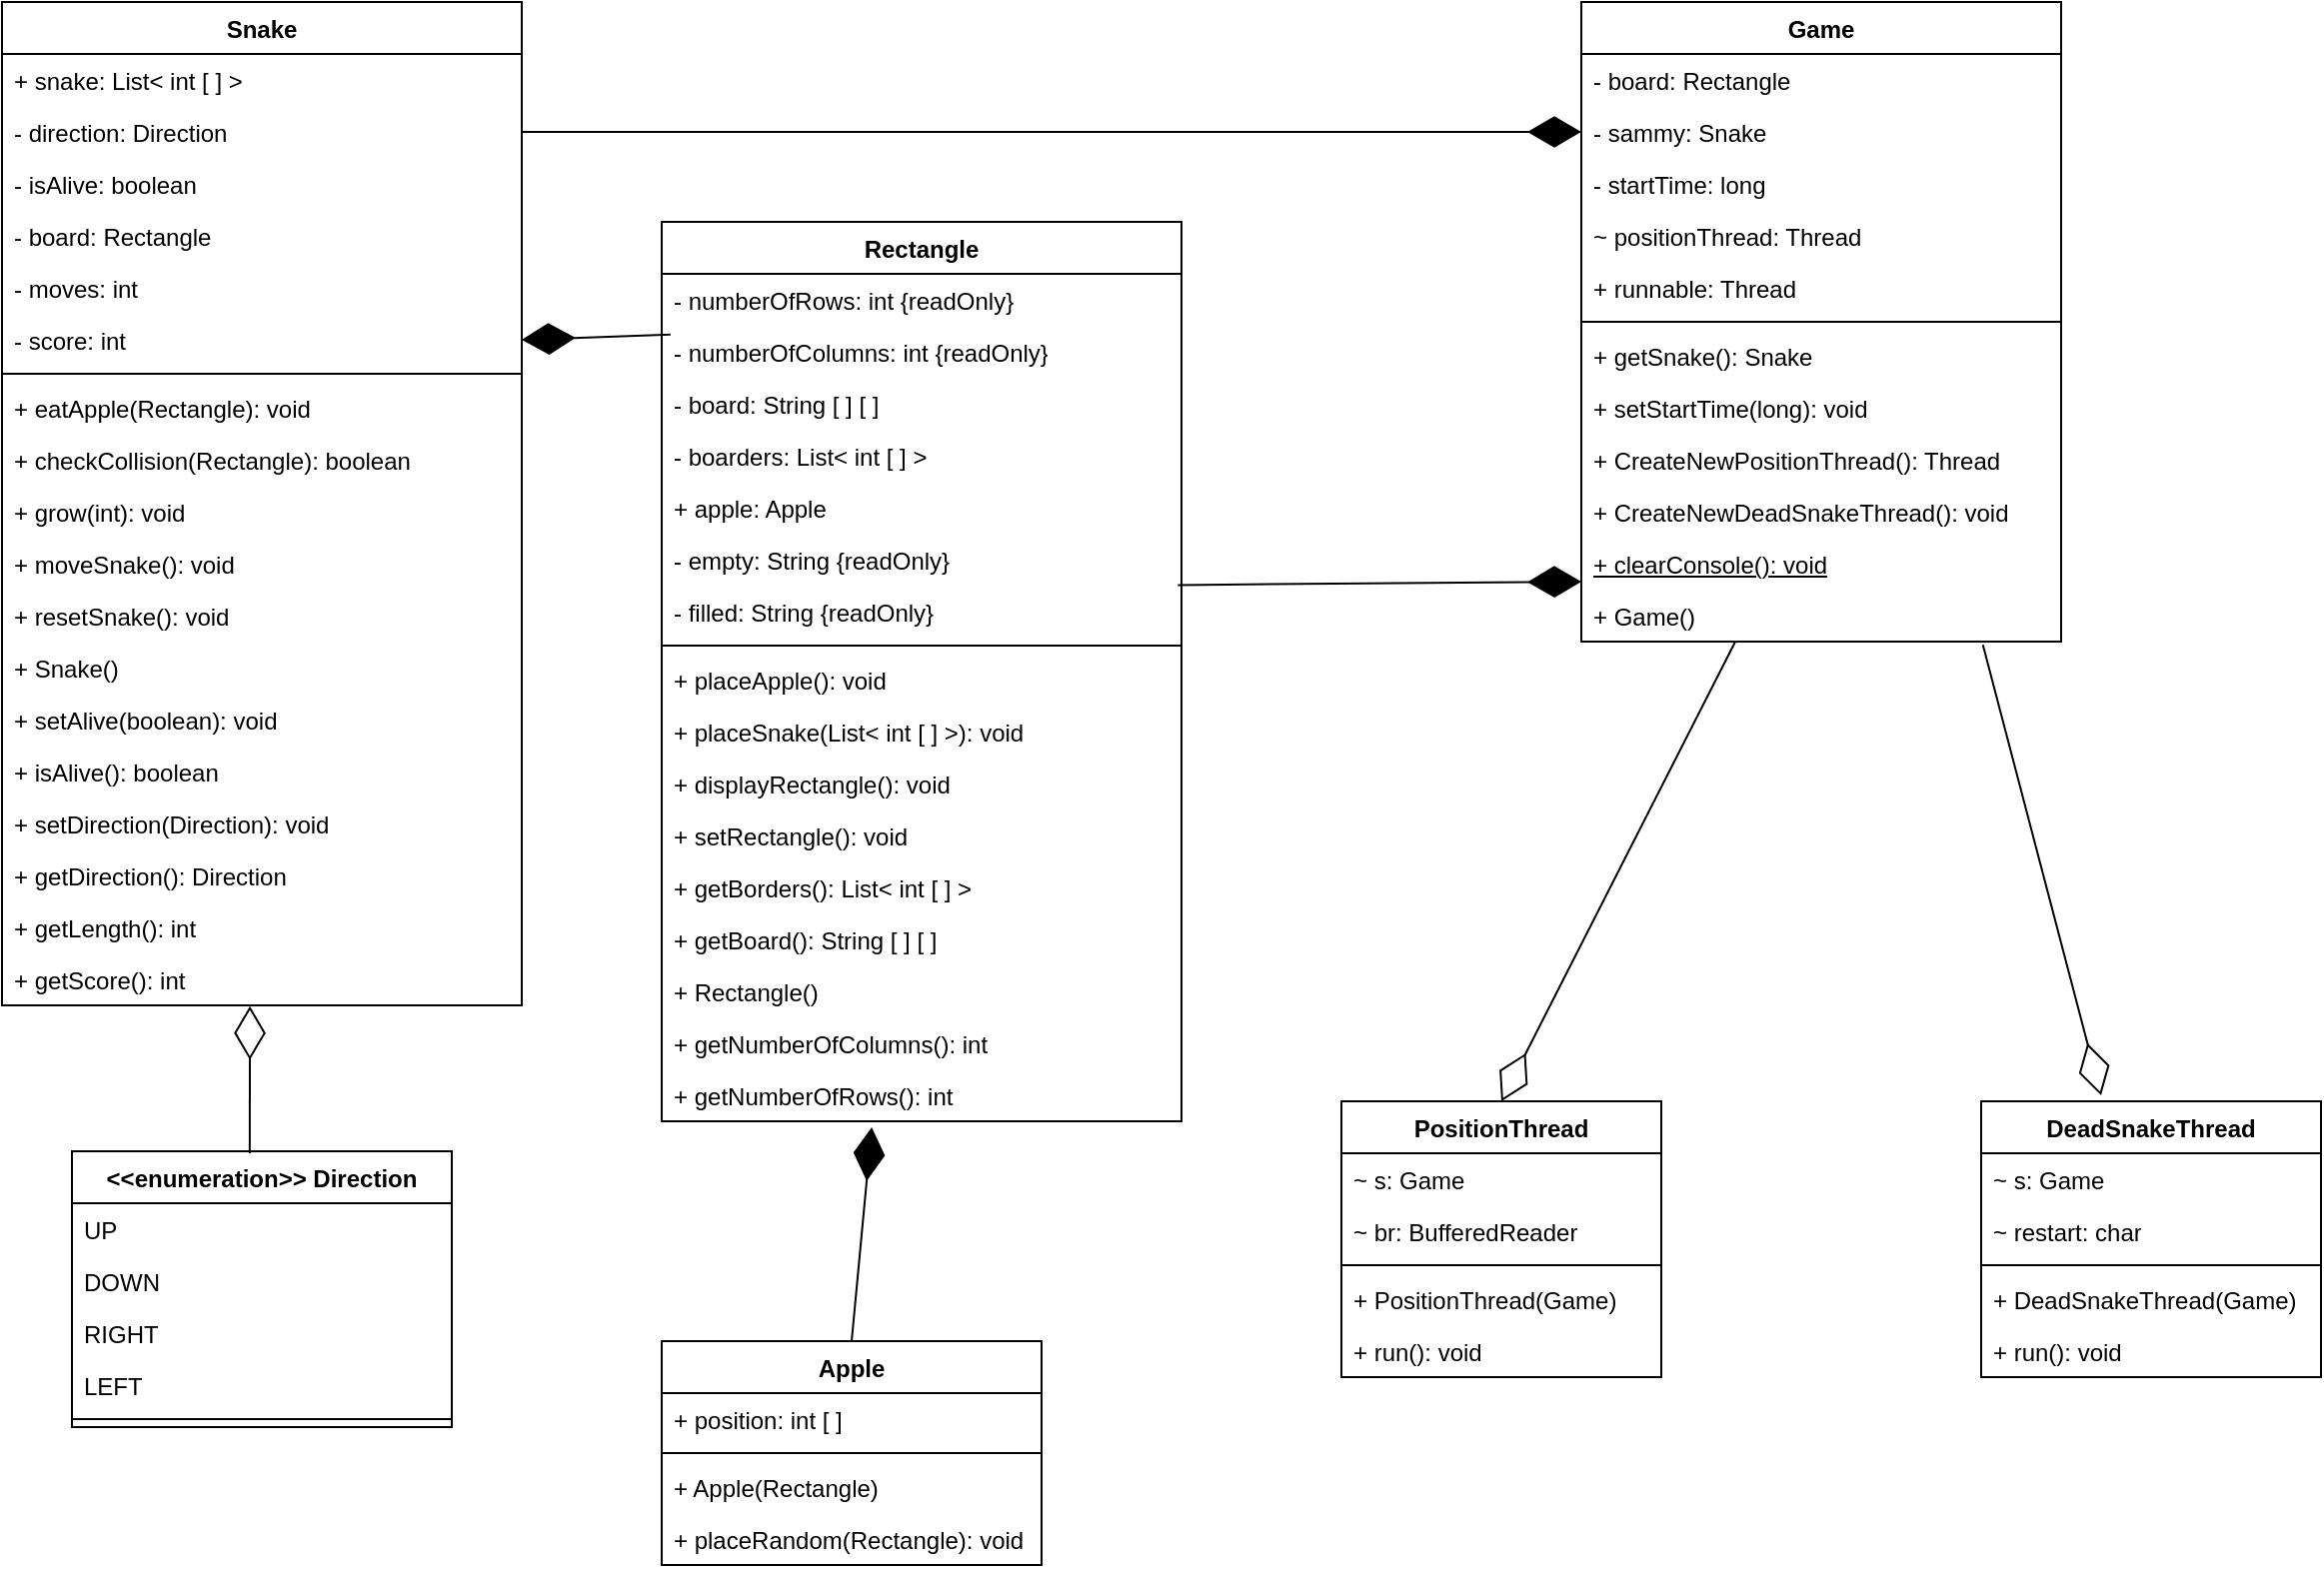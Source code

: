 <mxfile version="22.0.0" type="device">
  <diagram id="C5RBs43oDa-KdzZeNtuy" name="Page-1">
    <mxGraphModel dx="1748" dy="786" grid="1" gridSize="10" guides="1" tooltips="1" connect="1" arrows="1" fold="1" page="1" pageScale="1" pageWidth="827" pageHeight="1169" math="0" shadow="0">
      <root>
        <mxCell id="WIyWlLk6GJQsqaUBKTNV-0" />
        <mxCell id="WIyWlLk6GJQsqaUBKTNV-1" parent="WIyWlLk6GJQsqaUBKTNV-0" />
        <mxCell id="zd9TEimk3AQjRvFts2Hk-0" value="Snake" style="swimlane;fontStyle=1;align=center;verticalAlign=top;childLayout=stackLayout;horizontal=1;startSize=26;horizontalStack=0;resizeParent=1;resizeParentMax=0;resizeLast=0;collapsible=1;marginBottom=0;whiteSpace=wrap;html=1;" parent="WIyWlLk6GJQsqaUBKTNV-1" vertex="1">
          <mxGeometry x="50" y="10" width="260" height="502" as="geometry" />
        </mxCell>
        <mxCell id="zd9TEimk3AQjRvFts2Hk-1" value="+ snake: List&amp;lt; int [ ] &amp;gt;&amp;nbsp;" style="text;strokeColor=none;fillColor=none;align=left;verticalAlign=top;spacingLeft=4;spacingRight=4;overflow=hidden;rotatable=0;points=[[0,0.5],[1,0.5]];portConstraint=eastwest;whiteSpace=wrap;html=1;" parent="zd9TEimk3AQjRvFts2Hk-0" vertex="1">
          <mxGeometry y="26" width="260" height="26" as="geometry" />
        </mxCell>
        <mxCell id="zd9TEimk3AQjRvFts2Hk-9" value="- direction: Direction&amp;nbsp;" style="text;strokeColor=none;fillColor=none;align=left;verticalAlign=top;spacingLeft=4;spacingRight=4;overflow=hidden;rotatable=0;points=[[0,0.5],[1,0.5]];portConstraint=eastwest;whiteSpace=wrap;html=1;" parent="zd9TEimk3AQjRvFts2Hk-0" vertex="1">
          <mxGeometry y="52" width="260" height="26" as="geometry" />
        </mxCell>
        <mxCell id="i3tkmgpHkGMeUhjLP0hR-0" value="- isAlive: boolean&amp;nbsp;" style="text;strokeColor=none;fillColor=none;align=left;verticalAlign=top;spacingLeft=4;spacingRight=4;overflow=hidden;rotatable=0;points=[[0,0.5],[1,0.5]];portConstraint=eastwest;whiteSpace=wrap;html=1;" vertex="1" parent="zd9TEimk3AQjRvFts2Hk-0">
          <mxGeometry y="78" width="260" height="26" as="geometry" />
        </mxCell>
        <mxCell id="i3tkmgpHkGMeUhjLP0hR-1" value="- board: Rectangle" style="text;strokeColor=none;fillColor=none;align=left;verticalAlign=top;spacingLeft=4;spacingRight=4;overflow=hidden;rotatable=0;points=[[0,0.5],[1,0.5]];portConstraint=eastwest;whiteSpace=wrap;html=1;" vertex="1" parent="zd9TEimk3AQjRvFts2Hk-0">
          <mxGeometry y="104" width="260" height="26" as="geometry" />
        </mxCell>
        <mxCell id="i3tkmgpHkGMeUhjLP0hR-3" value="- moves: int" style="text;strokeColor=none;fillColor=none;align=left;verticalAlign=top;spacingLeft=4;spacingRight=4;overflow=hidden;rotatable=0;points=[[0,0.5],[1,0.5]];portConstraint=eastwest;whiteSpace=wrap;html=1;" vertex="1" parent="zd9TEimk3AQjRvFts2Hk-0">
          <mxGeometry y="130" width="260" height="26" as="geometry" />
        </mxCell>
        <mxCell id="zd9TEimk3AQjRvFts2Hk-8" value="- score: int" style="text;strokeColor=none;fillColor=none;align=left;verticalAlign=top;spacingLeft=4;spacingRight=4;overflow=hidden;rotatable=0;points=[[0,0.5],[1,0.5]];portConstraint=eastwest;whiteSpace=wrap;html=1;" parent="zd9TEimk3AQjRvFts2Hk-0" vertex="1">
          <mxGeometry y="156" width="260" height="26" as="geometry" />
        </mxCell>
        <mxCell id="zd9TEimk3AQjRvFts2Hk-2" value="" style="line;strokeWidth=1;fillColor=none;align=left;verticalAlign=middle;spacingTop=-1;spacingLeft=3;spacingRight=3;rotatable=0;labelPosition=right;points=[];portConstraint=eastwest;strokeColor=inherit;" parent="zd9TEimk3AQjRvFts2Hk-0" vertex="1">
          <mxGeometry y="182" width="260" height="8" as="geometry" />
        </mxCell>
        <mxCell id="zd9TEimk3AQjRvFts2Hk-3" value="+ eatApple(Rectangle): void" style="text;strokeColor=none;fillColor=none;align=left;verticalAlign=top;spacingLeft=4;spacingRight=4;overflow=hidden;rotatable=0;points=[[0,0.5],[1,0.5]];portConstraint=eastwest;whiteSpace=wrap;html=1;" parent="zd9TEimk3AQjRvFts2Hk-0" vertex="1">
          <mxGeometry y="190" width="260" height="26" as="geometry" />
        </mxCell>
        <mxCell id="zd9TEimk3AQjRvFts2Hk-10" value="+ checkCollision(Rectangle): boolean" style="text;strokeColor=none;fillColor=none;align=left;verticalAlign=top;spacingLeft=4;spacingRight=4;overflow=hidden;rotatable=0;points=[[0,0.5],[1,0.5]];portConstraint=eastwest;whiteSpace=wrap;html=1;" parent="zd9TEimk3AQjRvFts2Hk-0" vertex="1">
          <mxGeometry y="216" width="260" height="26" as="geometry" />
        </mxCell>
        <mxCell id="zd9TEimk3AQjRvFts2Hk-11" value="+ grow(int): void" style="text;strokeColor=none;fillColor=none;align=left;verticalAlign=top;spacingLeft=4;spacingRight=4;overflow=hidden;rotatable=0;points=[[0,0.5],[1,0.5]];portConstraint=eastwest;whiteSpace=wrap;html=1;" parent="zd9TEimk3AQjRvFts2Hk-0" vertex="1">
          <mxGeometry y="242" width="260" height="26" as="geometry" />
        </mxCell>
        <mxCell id="zd9TEimk3AQjRvFts2Hk-12" value="+ moveSnake(): void" style="text;strokeColor=none;fillColor=none;align=left;verticalAlign=top;spacingLeft=4;spacingRight=4;overflow=hidden;rotatable=0;points=[[0,0.5],[1,0.5]];portConstraint=eastwest;whiteSpace=wrap;html=1;" parent="zd9TEimk3AQjRvFts2Hk-0" vertex="1">
          <mxGeometry y="268" width="260" height="26" as="geometry" />
        </mxCell>
        <mxCell id="zd9TEimk3AQjRvFts2Hk-13" value="+ resetSnake(): void" style="text;strokeColor=none;fillColor=none;align=left;verticalAlign=top;spacingLeft=4;spacingRight=4;overflow=hidden;rotatable=0;points=[[0,0.5],[1,0.5]];portConstraint=eastwest;whiteSpace=wrap;html=1;" parent="zd9TEimk3AQjRvFts2Hk-0" vertex="1">
          <mxGeometry y="294" width="260" height="26" as="geometry" />
        </mxCell>
        <mxCell id="zd9TEimk3AQjRvFts2Hk-14" value="+ Snake()" style="text;strokeColor=none;fillColor=none;align=left;verticalAlign=top;spacingLeft=4;spacingRight=4;overflow=hidden;rotatable=0;points=[[0,0.5],[1,0.5]];portConstraint=eastwest;whiteSpace=wrap;html=1;" parent="zd9TEimk3AQjRvFts2Hk-0" vertex="1">
          <mxGeometry y="320" width="260" height="26" as="geometry" />
        </mxCell>
        <mxCell id="zd9TEimk3AQjRvFts2Hk-15" value="+ setAlive(boolean): void" style="text;strokeColor=none;fillColor=none;align=left;verticalAlign=top;spacingLeft=4;spacingRight=4;overflow=hidden;rotatable=0;points=[[0,0.5],[1,0.5]];portConstraint=eastwest;whiteSpace=wrap;html=1;" parent="zd9TEimk3AQjRvFts2Hk-0" vertex="1">
          <mxGeometry y="346" width="260" height="26" as="geometry" />
        </mxCell>
        <mxCell id="zd9TEimk3AQjRvFts2Hk-17" value="+ isAlive(): boolean" style="text;strokeColor=none;fillColor=none;align=left;verticalAlign=top;spacingLeft=4;spacingRight=4;overflow=hidden;rotatable=0;points=[[0,0.5],[1,0.5]];portConstraint=eastwest;whiteSpace=wrap;html=1;" parent="zd9TEimk3AQjRvFts2Hk-0" vertex="1">
          <mxGeometry y="372" width="260" height="26" as="geometry" />
        </mxCell>
        <mxCell id="zd9TEimk3AQjRvFts2Hk-16" value="+ setDirection(Direction): void" style="text;strokeColor=none;fillColor=none;align=left;verticalAlign=top;spacingLeft=4;spacingRight=4;overflow=hidden;rotatable=0;points=[[0,0.5],[1,0.5]];portConstraint=eastwest;whiteSpace=wrap;html=1;" parent="zd9TEimk3AQjRvFts2Hk-0" vertex="1">
          <mxGeometry y="398" width="260" height="26" as="geometry" />
        </mxCell>
        <mxCell id="i3tkmgpHkGMeUhjLP0hR-6" value="+ getDirection(): Direction" style="text;strokeColor=none;fillColor=none;align=left;verticalAlign=top;spacingLeft=4;spacingRight=4;overflow=hidden;rotatable=0;points=[[0,0.5],[1,0.5]];portConstraint=eastwest;whiteSpace=wrap;html=1;" vertex="1" parent="zd9TEimk3AQjRvFts2Hk-0">
          <mxGeometry y="424" width="260" height="26" as="geometry" />
        </mxCell>
        <mxCell id="i3tkmgpHkGMeUhjLP0hR-2" value="+ getLength(): int" style="text;strokeColor=none;fillColor=none;align=left;verticalAlign=top;spacingLeft=4;spacingRight=4;overflow=hidden;rotatable=0;points=[[0,0.5],[1,0.5]];portConstraint=eastwest;whiteSpace=wrap;html=1;" vertex="1" parent="zd9TEimk3AQjRvFts2Hk-0">
          <mxGeometry y="450" width="260" height="26" as="geometry" />
        </mxCell>
        <mxCell id="zd9TEimk3AQjRvFts2Hk-18" value="+ getScore(): int" style="text;strokeColor=none;fillColor=none;align=left;verticalAlign=top;spacingLeft=4;spacingRight=4;overflow=hidden;rotatable=0;points=[[0,0.5],[1,0.5]];portConstraint=eastwest;whiteSpace=wrap;html=1;" parent="zd9TEimk3AQjRvFts2Hk-0" vertex="1">
          <mxGeometry y="476" width="260" height="26" as="geometry" />
        </mxCell>
        <mxCell id="zd9TEimk3AQjRvFts2Hk-4" value="&amp;lt;&amp;lt;enumeration&amp;gt;&amp;gt; Direction" style="swimlane;fontStyle=1;align=center;verticalAlign=top;childLayout=stackLayout;horizontal=1;startSize=26;horizontalStack=0;resizeParent=1;resizeParentMax=0;resizeLast=0;collapsible=1;marginBottom=0;whiteSpace=wrap;html=1;" parent="WIyWlLk6GJQsqaUBKTNV-1" vertex="1">
          <mxGeometry x="85" y="585" width="190" height="138" as="geometry" />
        </mxCell>
        <mxCell id="zd9TEimk3AQjRvFts2Hk-5" value="UP" style="text;strokeColor=none;fillColor=none;align=left;verticalAlign=top;spacingLeft=4;spacingRight=4;overflow=hidden;rotatable=0;points=[[0,0.5],[1,0.5]];portConstraint=eastwest;whiteSpace=wrap;html=1;" parent="zd9TEimk3AQjRvFts2Hk-4" vertex="1">
          <mxGeometry y="26" width="190" height="26" as="geometry" />
        </mxCell>
        <mxCell id="zd9TEimk3AQjRvFts2Hk-19" value="DOWN" style="text;strokeColor=none;fillColor=none;align=left;verticalAlign=top;spacingLeft=4;spacingRight=4;overflow=hidden;rotatable=0;points=[[0,0.5],[1,0.5]];portConstraint=eastwest;whiteSpace=wrap;html=1;" parent="zd9TEimk3AQjRvFts2Hk-4" vertex="1">
          <mxGeometry y="52" width="190" height="26" as="geometry" />
        </mxCell>
        <mxCell id="zd9TEimk3AQjRvFts2Hk-20" value="RIGHT" style="text;strokeColor=none;fillColor=none;align=left;verticalAlign=top;spacingLeft=4;spacingRight=4;overflow=hidden;rotatable=0;points=[[0,0.5],[1,0.5]];portConstraint=eastwest;whiteSpace=wrap;html=1;" parent="zd9TEimk3AQjRvFts2Hk-4" vertex="1">
          <mxGeometry y="78" width="190" height="26" as="geometry" />
        </mxCell>
        <mxCell id="zd9TEimk3AQjRvFts2Hk-21" value="LEFT&lt;br&gt;" style="text;strokeColor=none;fillColor=none;align=left;verticalAlign=top;spacingLeft=4;spacingRight=4;overflow=hidden;rotatable=0;points=[[0,0.5],[1,0.5]];portConstraint=eastwest;whiteSpace=wrap;html=1;" parent="zd9TEimk3AQjRvFts2Hk-4" vertex="1">
          <mxGeometry y="104" width="190" height="26" as="geometry" />
        </mxCell>
        <mxCell id="zd9TEimk3AQjRvFts2Hk-6" value="" style="line;strokeWidth=1;fillColor=none;align=left;verticalAlign=middle;spacingTop=-1;spacingLeft=3;spacingRight=3;rotatable=0;labelPosition=right;points=[];portConstraint=eastwest;strokeColor=inherit;" parent="zd9TEimk3AQjRvFts2Hk-4" vertex="1">
          <mxGeometry y="130" width="190" height="8" as="geometry" />
        </mxCell>
        <mxCell id="zd9TEimk3AQjRvFts2Hk-22" value="" style="endArrow=diamondThin;endFill=0;endSize=24;html=1;rounded=0;entryX=0.477;entryY=1.013;entryDx=0;entryDy=0;entryPerimeter=0;exitX=0.468;exitY=0.007;exitDx=0;exitDy=0;exitPerimeter=0;" parent="WIyWlLk6GJQsqaUBKTNV-1" source="zd9TEimk3AQjRvFts2Hk-4" target="zd9TEimk3AQjRvFts2Hk-18" edge="1">
          <mxGeometry width="160" relative="1" as="geometry">
            <mxPoint x="70" y="480" as="sourcePoint" />
            <mxPoint x="230" y="480" as="targetPoint" />
          </mxGeometry>
        </mxCell>
        <mxCell id="zd9TEimk3AQjRvFts2Hk-23" value="Rectangle" style="swimlane;fontStyle=1;align=center;verticalAlign=top;childLayout=stackLayout;horizontal=1;startSize=26;horizontalStack=0;resizeParent=1;resizeParentMax=0;resizeLast=0;collapsible=1;marginBottom=0;whiteSpace=wrap;html=1;" parent="WIyWlLk6GJQsqaUBKTNV-1" vertex="1">
          <mxGeometry x="380" y="120" width="260" height="450" as="geometry" />
        </mxCell>
        <mxCell id="zd9TEimk3AQjRvFts2Hk-24" value="- numberOfRows: int {readOnly}" style="text;strokeColor=none;fillColor=none;align=left;verticalAlign=top;spacingLeft=4;spacingRight=4;overflow=hidden;rotatable=0;points=[[0,0.5],[1,0.5]];portConstraint=eastwest;whiteSpace=wrap;html=1;" parent="zd9TEimk3AQjRvFts2Hk-23" vertex="1">
          <mxGeometry y="26" width="260" height="26" as="geometry" />
        </mxCell>
        <mxCell id="zd9TEimk3AQjRvFts2Hk-25" value="- numberOfColumns: int {readOnly}" style="text;strokeColor=none;fillColor=none;align=left;verticalAlign=top;spacingLeft=4;spacingRight=4;overflow=hidden;rotatable=0;points=[[0,0.5],[1,0.5]];portConstraint=eastwest;whiteSpace=wrap;html=1;" parent="zd9TEimk3AQjRvFts2Hk-23" vertex="1">
          <mxGeometry y="52" width="260" height="26" as="geometry" />
        </mxCell>
        <mxCell id="zd9TEimk3AQjRvFts2Hk-26" value="- board: String [ ] [ ]" style="text;strokeColor=none;fillColor=none;align=left;verticalAlign=top;spacingLeft=4;spacingRight=4;overflow=hidden;rotatable=0;points=[[0,0.5],[1,0.5]];portConstraint=eastwest;whiteSpace=wrap;html=1;" parent="zd9TEimk3AQjRvFts2Hk-23" vertex="1">
          <mxGeometry y="78" width="260" height="26" as="geometry" />
        </mxCell>
        <mxCell id="zd9TEimk3AQjRvFts2Hk-38" value="- boarders: List&amp;lt; int [ ] &amp;gt;" style="text;strokeColor=none;fillColor=none;align=left;verticalAlign=top;spacingLeft=4;spacingRight=4;overflow=hidden;rotatable=0;points=[[0,0.5],[1,0.5]];portConstraint=eastwest;whiteSpace=wrap;html=1;" parent="zd9TEimk3AQjRvFts2Hk-23" vertex="1">
          <mxGeometry y="104" width="260" height="26" as="geometry" />
        </mxCell>
        <mxCell id="zd9TEimk3AQjRvFts2Hk-39" value="+ apple: Apple" style="text;strokeColor=none;fillColor=none;align=left;verticalAlign=top;spacingLeft=4;spacingRight=4;overflow=hidden;rotatable=0;points=[[0,0.5],[1,0.5]];portConstraint=eastwest;whiteSpace=wrap;html=1;" parent="zd9TEimk3AQjRvFts2Hk-23" vertex="1">
          <mxGeometry y="130" width="260" height="26" as="geometry" />
        </mxCell>
        <mxCell id="zd9TEimk3AQjRvFts2Hk-40" value="- empty: String {readOnly}" style="text;strokeColor=none;fillColor=none;align=left;verticalAlign=top;spacingLeft=4;spacingRight=4;overflow=hidden;rotatable=0;points=[[0,0.5],[1,0.5]];portConstraint=eastwest;whiteSpace=wrap;html=1;" parent="zd9TEimk3AQjRvFts2Hk-23" vertex="1">
          <mxGeometry y="156" width="260" height="26" as="geometry" />
        </mxCell>
        <mxCell id="zd9TEimk3AQjRvFts2Hk-41" value="- filled: String {readOnly}" style="text;strokeColor=none;fillColor=none;align=left;verticalAlign=top;spacingLeft=4;spacingRight=4;overflow=hidden;rotatable=0;points=[[0,0.5],[1,0.5]];portConstraint=eastwest;whiteSpace=wrap;html=1;" parent="zd9TEimk3AQjRvFts2Hk-23" vertex="1">
          <mxGeometry y="182" width="260" height="26" as="geometry" />
        </mxCell>
        <mxCell id="zd9TEimk3AQjRvFts2Hk-27" value="" style="line;strokeWidth=1;fillColor=none;align=left;verticalAlign=middle;spacingTop=-1;spacingLeft=3;spacingRight=3;rotatable=0;labelPosition=right;points=[];portConstraint=eastwest;strokeColor=inherit;" parent="zd9TEimk3AQjRvFts2Hk-23" vertex="1">
          <mxGeometry y="208" width="260" height="8" as="geometry" />
        </mxCell>
        <mxCell id="zd9TEimk3AQjRvFts2Hk-28" value="+ placeApple(): void" style="text;strokeColor=none;fillColor=none;align=left;verticalAlign=top;spacingLeft=4;spacingRight=4;overflow=hidden;rotatable=0;points=[[0,0.5],[1,0.5]];portConstraint=eastwest;whiteSpace=wrap;html=1;" parent="zd9TEimk3AQjRvFts2Hk-23" vertex="1">
          <mxGeometry y="216" width="260" height="26" as="geometry" />
        </mxCell>
        <mxCell id="zd9TEimk3AQjRvFts2Hk-29" value="+ placeSnake(List&amp;lt; int [ ] &amp;gt;): void" style="text;strokeColor=none;fillColor=none;align=left;verticalAlign=top;spacingLeft=4;spacingRight=4;overflow=hidden;rotatable=0;points=[[0,0.5],[1,0.5]];portConstraint=eastwest;whiteSpace=wrap;html=1;" parent="zd9TEimk3AQjRvFts2Hk-23" vertex="1">
          <mxGeometry y="242" width="260" height="26" as="geometry" />
        </mxCell>
        <mxCell id="zd9TEimk3AQjRvFts2Hk-30" value="+ displayRectangle(): void" style="text;strokeColor=none;fillColor=none;align=left;verticalAlign=top;spacingLeft=4;spacingRight=4;overflow=hidden;rotatable=0;points=[[0,0.5],[1,0.5]];portConstraint=eastwest;whiteSpace=wrap;html=1;" parent="zd9TEimk3AQjRvFts2Hk-23" vertex="1">
          <mxGeometry y="268" width="260" height="26" as="geometry" />
        </mxCell>
        <mxCell id="zd9TEimk3AQjRvFts2Hk-31" value="+ setRectangle(): void" style="text;strokeColor=none;fillColor=none;align=left;verticalAlign=top;spacingLeft=4;spacingRight=4;overflow=hidden;rotatable=0;points=[[0,0.5],[1,0.5]];portConstraint=eastwest;whiteSpace=wrap;html=1;" parent="zd9TEimk3AQjRvFts2Hk-23" vertex="1">
          <mxGeometry y="294" width="260" height="26" as="geometry" />
        </mxCell>
        <mxCell id="zd9TEimk3AQjRvFts2Hk-32" value="+ getBorders(): List&amp;lt; int [ ] &amp;gt;" style="text;strokeColor=none;fillColor=none;align=left;verticalAlign=top;spacingLeft=4;spacingRight=4;overflow=hidden;rotatable=0;points=[[0,0.5],[1,0.5]];portConstraint=eastwest;whiteSpace=wrap;html=1;" parent="zd9TEimk3AQjRvFts2Hk-23" vertex="1">
          <mxGeometry y="320" width="260" height="26" as="geometry" />
        </mxCell>
        <mxCell id="zd9TEimk3AQjRvFts2Hk-33" value="+ getBoard(): String [ ] [ ]" style="text;strokeColor=none;fillColor=none;align=left;verticalAlign=top;spacingLeft=4;spacingRight=4;overflow=hidden;rotatable=0;points=[[0,0.5],[1,0.5]];portConstraint=eastwest;whiteSpace=wrap;html=1;" parent="zd9TEimk3AQjRvFts2Hk-23" vertex="1">
          <mxGeometry y="346" width="260" height="26" as="geometry" />
        </mxCell>
        <mxCell id="zd9TEimk3AQjRvFts2Hk-34" value="+ Rectangle()" style="text;strokeColor=none;fillColor=none;align=left;verticalAlign=top;spacingLeft=4;spacingRight=4;overflow=hidden;rotatable=0;points=[[0,0.5],[1,0.5]];portConstraint=eastwest;whiteSpace=wrap;html=1;" parent="zd9TEimk3AQjRvFts2Hk-23" vertex="1">
          <mxGeometry y="372" width="260" height="26" as="geometry" />
        </mxCell>
        <mxCell id="i3tkmgpHkGMeUhjLP0hR-9" value="+ getNumberOfColumns(): int" style="text;strokeColor=none;fillColor=none;align=left;verticalAlign=top;spacingLeft=4;spacingRight=4;overflow=hidden;rotatable=0;points=[[0,0.5],[1,0.5]];portConstraint=eastwest;whiteSpace=wrap;html=1;" vertex="1" parent="zd9TEimk3AQjRvFts2Hk-23">
          <mxGeometry y="398" width="260" height="26" as="geometry" />
        </mxCell>
        <mxCell id="i3tkmgpHkGMeUhjLP0hR-8" value="+ getNumberOfRows(): int" style="text;strokeColor=none;fillColor=none;align=left;verticalAlign=top;spacingLeft=4;spacingRight=4;overflow=hidden;rotatable=0;points=[[0,0.5],[1,0.5]];portConstraint=eastwest;whiteSpace=wrap;html=1;" vertex="1" parent="zd9TEimk3AQjRvFts2Hk-23">
          <mxGeometry y="424" width="260" height="26" as="geometry" />
        </mxCell>
        <mxCell id="zd9TEimk3AQjRvFts2Hk-43" value="PositionThread" style="swimlane;fontStyle=1;align=center;verticalAlign=top;childLayout=stackLayout;horizontal=1;startSize=26;horizontalStack=0;resizeParent=1;resizeParentMax=0;resizeLast=0;collapsible=1;marginBottom=0;whiteSpace=wrap;html=1;" parent="WIyWlLk6GJQsqaUBKTNV-1" vertex="1">
          <mxGeometry x="720" y="560" width="160" height="138" as="geometry" />
        </mxCell>
        <mxCell id="zd9TEimk3AQjRvFts2Hk-44" value="~ s: Game" style="text;strokeColor=none;fillColor=none;align=left;verticalAlign=top;spacingLeft=4;spacingRight=4;overflow=hidden;rotatable=0;points=[[0,0.5],[1,0.5]];portConstraint=eastwest;whiteSpace=wrap;html=1;" parent="zd9TEimk3AQjRvFts2Hk-43" vertex="1">
          <mxGeometry y="26" width="160" height="26" as="geometry" />
        </mxCell>
        <mxCell id="i3tkmgpHkGMeUhjLP0hR-10" value="~ br: BufferedReader" style="text;strokeColor=none;fillColor=none;align=left;verticalAlign=top;spacingLeft=4;spacingRight=4;overflow=hidden;rotatable=0;points=[[0,0.5],[1,0.5]];portConstraint=eastwest;whiteSpace=wrap;html=1;" vertex="1" parent="zd9TEimk3AQjRvFts2Hk-43">
          <mxGeometry y="52" width="160" height="26" as="geometry" />
        </mxCell>
        <mxCell id="zd9TEimk3AQjRvFts2Hk-45" value="" style="line;strokeWidth=1;fillColor=none;align=left;verticalAlign=middle;spacingTop=-1;spacingLeft=3;spacingRight=3;rotatable=0;labelPosition=right;points=[];portConstraint=eastwest;strokeColor=inherit;" parent="zd9TEimk3AQjRvFts2Hk-43" vertex="1">
          <mxGeometry y="78" width="160" height="8" as="geometry" />
        </mxCell>
        <mxCell id="zd9TEimk3AQjRvFts2Hk-46" value="+ PositionThread(Game)" style="text;strokeColor=none;fillColor=none;align=left;verticalAlign=top;spacingLeft=4;spacingRight=4;overflow=hidden;rotatable=0;points=[[0,0.5],[1,0.5]];portConstraint=eastwest;whiteSpace=wrap;html=1;" parent="zd9TEimk3AQjRvFts2Hk-43" vertex="1">
          <mxGeometry y="86" width="160" height="26" as="geometry" />
        </mxCell>
        <mxCell id="zd9TEimk3AQjRvFts2Hk-47" value="+ run(): void" style="text;strokeColor=none;fillColor=none;align=left;verticalAlign=top;spacingLeft=4;spacingRight=4;overflow=hidden;rotatable=0;points=[[0,0.5],[1,0.5]];portConstraint=eastwest;whiteSpace=wrap;html=1;" parent="zd9TEimk3AQjRvFts2Hk-43" vertex="1">
          <mxGeometry y="112" width="160" height="26" as="geometry" />
        </mxCell>
        <mxCell id="zd9TEimk3AQjRvFts2Hk-48" value="DeadSnakeThread" style="swimlane;fontStyle=1;align=center;verticalAlign=top;childLayout=stackLayout;horizontal=1;startSize=26;horizontalStack=0;resizeParent=1;resizeParentMax=0;resizeLast=0;collapsible=1;marginBottom=0;whiteSpace=wrap;html=1;" parent="WIyWlLk6GJQsqaUBKTNV-1" vertex="1">
          <mxGeometry x="1040" y="560" width="170" height="138" as="geometry" />
        </mxCell>
        <mxCell id="i3tkmgpHkGMeUhjLP0hR-11" value="~ s: Game" style="text;strokeColor=none;fillColor=none;align=left;verticalAlign=top;spacingLeft=4;spacingRight=4;overflow=hidden;rotatable=0;points=[[0,0.5],[1,0.5]];portConstraint=eastwest;whiteSpace=wrap;html=1;" vertex="1" parent="zd9TEimk3AQjRvFts2Hk-48">
          <mxGeometry y="26" width="170" height="26" as="geometry" />
        </mxCell>
        <mxCell id="zd9TEimk3AQjRvFts2Hk-49" value="~ restart: char" style="text;strokeColor=none;fillColor=none;align=left;verticalAlign=top;spacingLeft=4;spacingRight=4;overflow=hidden;rotatable=0;points=[[0,0.5],[1,0.5]];portConstraint=eastwest;whiteSpace=wrap;html=1;" parent="zd9TEimk3AQjRvFts2Hk-48" vertex="1">
          <mxGeometry y="52" width="170" height="26" as="geometry" />
        </mxCell>
        <mxCell id="zd9TEimk3AQjRvFts2Hk-50" value="" style="line;strokeWidth=1;fillColor=none;align=left;verticalAlign=middle;spacingTop=-1;spacingLeft=3;spacingRight=3;rotatable=0;labelPosition=right;points=[];portConstraint=eastwest;strokeColor=inherit;" parent="zd9TEimk3AQjRvFts2Hk-48" vertex="1">
          <mxGeometry y="78" width="170" height="8" as="geometry" />
        </mxCell>
        <mxCell id="zd9TEimk3AQjRvFts2Hk-51" value="+ DeadSnakeThread(Game)" style="text;strokeColor=none;fillColor=none;align=left;verticalAlign=top;spacingLeft=4;spacingRight=4;overflow=hidden;rotatable=0;points=[[0,0.5],[1,0.5]];portConstraint=eastwest;whiteSpace=wrap;html=1;" parent="zd9TEimk3AQjRvFts2Hk-48" vertex="1">
          <mxGeometry y="86" width="170" height="26" as="geometry" />
        </mxCell>
        <mxCell id="zd9TEimk3AQjRvFts2Hk-52" value="+ run(): void" style="text;strokeColor=none;fillColor=none;align=left;verticalAlign=top;spacingLeft=4;spacingRight=4;overflow=hidden;rotatable=0;points=[[0,0.5],[1,0.5]];portConstraint=eastwest;whiteSpace=wrap;html=1;" parent="zd9TEimk3AQjRvFts2Hk-48" vertex="1">
          <mxGeometry y="112" width="170" height="26" as="geometry" />
        </mxCell>
        <mxCell id="zd9TEimk3AQjRvFts2Hk-53" value="Apple" style="swimlane;fontStyle=1;align=center;verticalAlign=top;childLayout=stackLayout;horizontal=1;startSize=26;horizontalStack=0;resizeParent=1;resizeParentMax=0;resizeLast=0;collapsible=1;marginBottom=0;whiteSpace=wrap;html=1;" parent="WIyWlLk6GJQsqaUBKTNV-1" vertex="1">
          <mxGeometry x="380" y="680" width="190" height="112" as="geometry" />
        </mxCell>
        <mxCell id="zd9TEimk3AQjRvFts2Hk-58" value="+ position: int [ ]" style="text;strokeColor=none;fillColor=none;align=left;verticalAlign=top;spacingLeft=4;spacingRight=4;overflow=hidden;rotatable=0;points=[[0,0.5],[1,0.5]];portConstraint=eastwest;whiteSpace=wrap;html=1;" parent="zd9TEimk3AQjRvFts2Hk-53" vertex="1">
          <mxGeometry y="26" width="190" height="26" as="geometry" />
        </mxCell>
        <mxCell id="zd9TEimk3AQjRvFts2Hk-55" value="" style="line;strokeWidth=1;fillColor=none;align=left;verticalAlign=middle;spacingTop=-1;spacingLeft=3;spacingRight=3;rotatable=0;labelPosition=right;points=[];portConstraint=eastwest;strokeColor=inherit;" parent="zd9TEimk3AQjRvFts2Hk-53" vertex="1">
          <mxGeometry y="52" width="190" height="8" as="geometry" />
        </mxCell>
        <mxCell id="zd9TEimk3AQjRvFts2Hk-56" value="+ Apple(Rectangle)" style="text;strokeColor=none;fillColor=none;align=left;verticalAlign=top;spacingLeft=4;spacingRight=4;overflow=hidden;rotatable=0;points=[[0,0.5],[1,0.5]];portConstraint=eastwest;whiteSpace=wrap;html=1;" parent="zd9TEimk3AQjRvFts2Hk-53" vertex="1">
          <mxGeometry y="60" width="190" height="26" as="geometry" />
        </mxCell>
        <mxCell id="zd9TEimk3AQjRvFts2Hk-57" value="+ placeRandom(Rectangle): void" style="text;strokeColor=none;fillColor=none;align=left;verticalAlign=top;spacingLeft=4;spacingRight=4;overflow=hidden;rotatable=0;points=[[0,0.5],[1,0.5]];portConstraint=eastwest;whiteSpace=wrap;html=1;" parent="zd9TEimk3AQjRvFts2Hk-53" vertex="1">
          <mxGeometry y="86" width="190" height="26" as="geometry" />
        </mxCell>
        <mxCell id="zd9TEimk3AQjRvFts2Hk-59" value="" style="endArrow=diamondThin;endFill=1;endSize=24;html=1;rounded=0;entryX=0.404;entryY=1.115;entryDx=0;entryDy=0;entryPerimeter=0;exitX=0.5;exitY=0;exitDx=0;exitDy=0;" parent="WIyWlLk6GJQsqaUBKTNV-1" source="zd9TEimk3AQjRvFts2Hk-53" target="i3tkmgpHkGMeUhjLP0hR-8" edge="1">
          <mxGeometry width="160" relative="1" as="geometry">
            <mxPoint x="480" y="620" as="sourcePoint" />
            <mxPoint x="600" y="420" as="targetPoint" />
          </mxGeometry>
        </mxCell>
        <mxCell id="zd9TEimk3AQjRvFts2Hk-60" value="Game" style="swimlane;fontStyle=1;align=center;verticalAlign=top;childLayout=stackLayout;horizontal=1;startSize=26;horizontalStack=0;resizeParent=1;resizeParentMax=0;resizeLast=0;collapsible=1;marginBottom=0;whiteSpace=wrap;html=1;" parent="WIyWlLk6GJQsqaUBKTNV-1" vertex="1">
          <mxGeometry x="840" y="10" width="240" height="320" as="geometry" />
        </mxCell>
        <mxCell id="zd9TEimk3AQjRvFts2Hk-61" value="- board: Rectangle" style="text;strokeColor=none;fillColor=none;align=left;verticalAlign=top;spacingLeft=4;spacingRight=4;overflow=hidden;rotatable=0;points=[[0,0.5],[1,0.5]];portConstraint=eastwest;whiteSpace=wrap;html=1;" parent="zd9TEimk3AQjRvFts2Hk-60" vertex="1">
          <mxGeometry y="26" width="240" height="26" as="geometry" />
        </mxCell>
        <mxCell id="zd9TEimk3AQjRvFts2Hk-64" value="- sammy: Snake" style="text;strokeColor=none;fillColor=none;align=left;verticalAlign=top;spacingLeft=4;spacingRight=4;overflow=hidden;rotatable=0;points=[[0,0.5],[1,0.5]];portConstraint=eastwest;whiteSpace=wrap;html=1;" parent="zd9TEimk3AQjRvFts2Hk-60" vertex="1">
          <mxGeometry y="52" width="240" height="26" as="geometry" />
        </mxCell>
        <mxCell id="zd9TEimk3AQjRvFts2Hk-66" value="- startTime: long" style="text;strokeColor=none;fillColor=none;align=left;verticalAlign=top;spacingLeft=4;spacingRight=4;overflow=hidden;rotatable=0;points=[[0,0.5],[1,0.5]];portConstraint=eastwest;whiteSpace=wrap;html=1;" parent="zd9TEimk3AQjRvFts2Hk-60" vertex="1">
          <mxGeometry y="78" width="240" height="26" as="geometry" />
        </mxCell>
        <mxCell id="zd9TEimk3AQjRvFts2Hk-69" value="~ positionThread: Thread" style="text;strokeColor=none;fillColor=none;align=left;verticalAlign=top;spacingLeft=4;spacingRight=4;overflow=hidden;rotatable=0;points=[[0,0.5],[1,0.5]];portConstraint=eastwest;whiteSpace=wrap;html=1;" parent="zd9TEimk3AQjRvFts2Hk-60" vertex="1">
          <mxGeometry y="104" width="240" height="26" as="geometry" />
        </mxCell>
        <mxCell id="zd9TEimk3AQjRvFts2Hk-70" value="+ runnable: Thread" style="text;strokeColor=none;fillColor=none;align=left;verticalAlign=top;spacingLeft=4;spacingRight=4;overflow=hidden;rotatable=0;points=[[0,0.5],[1,0.5]];portConstraint=eastwest;whiteSpace=wrap;html=1;" parent="zd9TEimk3AQjRvFts2Hk-60" vertex="1">
          <mxGeometry y="130" width="240" height="26" as="geometry" />
        </mxCell>
        <mxCell id="zd9TEimk3AQjRvFts2Hk-62" value="" style="line;strokeWidth=1;fillColor=none;align=left;verticalAlign=middle;spacingTop=-1;spacingLeft=3;spacingRight=3;rotatable=0;labelPosition=right;points=[];portConstraint=eastwest;strokeColor=inherit;" parent="zd9TEimk3AQjRvFts2Hk-60" vertex="1">
          <mxGeometry y="156" width="240" height="8" as="geometry" />
        </mxCell>
        <mxCell id="zd9TEimk3AQjRvFts2Hk-63" value="+ getSnake(): Snake" style="text;strokeColor=none;fillColor=none;align=left;verticalAlign=top;spacingLeft=4;spacingRight=4;overflow=hidden;rotatable=0;points=[[0,0.5],[1,0.5]];portConstraint=eastwest;whiteSpace=wrap;html=1;" parent="zd9TEimk3AQjRvFts2Hk-60" vertex="1">
          <mxGeometry y="164" width="240" height="26" as="geometry" />
        </mxCell>
        <mxCell id="zd9TEimk3AQjRvFts2Hk-71" value="+ setStartTime(long): void" style="text;strokeColor=none;fillColor=none;align=left;verticalAlign=top;spacingLeft=4;spacingRight=4;overflow=hidden;rotatable=0;points=[[0,0.5],[1,0.5]];portConstraint=eastwest;whiteSpace=wrap;html=1;" parent="zd9TEimk3AQjRvFts2Hk-60" vertex="1">
          <mxGeometry y="190" width="240" height="26" as="geometry" />
        </mxCell>
        <mxCell id="zd9TEimk3AQjRvFts2Hk-73" value="+ CreateNewPositionThread(): Thread" style="text;strokeColor=none;fillColor=none;align=left;verticalAlign=top;spacingLeft=4;spacingRight=4;overflow=hidden;rotatable=0;points=[[0,0.5],[1,0.5]];portConstraint=eastwest;whiteSpace=wrap;html=1;" parent="zd9TEimk3AQjRvFts2Hk-60" vertex="1">
          <mxGeometry y="216" width="240" height="26" as="geometry" />
        </mxCell>
        <mxCell id="zd9TEimk3AQjRvFts2Hk-74" value="+ CreateNewDeadSnakeThread(): void" style="text;strokeColor=none;fillColor=none;align=left;verticalAlign=top;spacingLeft=4;spacingRight=4;overflow=hidden;rotatable=0;points=[[0,0.5],[1,0.5]];portConstraint=eastwest;whiteSpace=wrap;html=1;" parent="zd9TEimk3AQjRvFts2Hk-60" vertex="1">
          <mxGeometry y="242" width="240" height="26" as="geometry" />
        </mxCell>
        <mxCell id="zd9TEimk3AQjRvFts2Hk-75" value="&lt;u&gt;+ clearConsole(): void&lt;/u&gt;" style="text;strokeColor=none;fillColor=none;align=left;verticalAlign=top;spacingLeft=4;spacingRight=4;overflow=hidden;rotatable=0;points=[[0,0.5],[1,0.5]];portConstraint=eastwest;whiteSpace=wrap;html=1;" parent="zd9TEimk3AQjRvFts2Hk-60" vertex="1">
          <mxGeometry y="268" width="240" height="26" as="geometry" />
        </mxCell>
        <mxCell id="zd9TEimk3AQjRvFts2Hk-76" value="+ Game()" style="text;strokeColor=none;fillColor=none;align=left;verticalAlign=top;spacingLeft=4;spacingRight=4;overflow=hidden;rotatable=0;points=[[0,0.5],[1,0.5]];portConstraint=eastwest;whiteSpace=wrap;html=1;" parent="zd9TEimk3AQjRvFts2Hk-60" vertex="1">
          <mxGeometry y="294" width="240" height="26" as="geometry" />
        </mxCell>
        <mxCell id="zd9TEimk3AQjRvFts2Hk-77" value="" style="endArrow=diamondThin;endFill=1;endSize=24;html=1;rounded=0;exitX=0.993;exitY=0.988;exitDx=0;exitDy=0;exitPerimeter=0;" parent="WIyWlLk6GJQsqaUBKTNV-1" source="zd9TEimk3AQjRvFts2Hk-40" edge="1">
          <mxGeometry width="160" relative="1" as="geometry">
            <mxPoint x="840" y="310" as="sourcePoint" />
            <mxPoint x="840" y="300" as="targetPoint" />
          </mxGeometry>
        </mxCell>
        <mxCell id="zd9TEimk3AQjRvFts2Hk-79" value="" style="endArrow=diamondThin;endFill=1;endSize=24;html=1;rounded=0;entryX=0;entryY=0.5;entryDx=0;entryDy=0;exitX=1;exitY=0.5;exitDx=0;exitDy=0;" parent="WIyWlLk6GJQsqaUBKTNV-1" source="zd9TEimk3AQjRvFts2Hk-9" target="zd9TEimk3AQjRvFts2Hk-64" edge="1">
          <mxGeometry width="160" relative="1" as="geometry">
            <mxPoint x="470" y="20" as="sourcePoint" />
            <mxPoint x="620" y="100" as="targetPoint" />
          </mxGeometry>
        </mxCell>
        <mxCell id="zd9TEimk3AQjRvFts2Hk-80" value="" style="endArrow=diamondThin;endFill=0;endSize=24;html=1;rounded=0;entryX=0.5;entryY=0;entryDx=0;entryDy=0;" parent="WIyWlLk6GJQsqaUBKTNV-1" target="zd9TEimk3AQjRvFts2Hk-43" edge="1">
          <mxGeometry width="160" relative="1" as="geometry">
            <mxPoint x="917.04" y="330" as="sourcePoint" />
            <mxPoint x="850" y="466.826" as="targetPoint" />
          </mxGeometry>
        </mxCell>
        <mxCell id="zd9TEimk3AQjRvFts2Hk-81" value="" style="endArrow=diamondThin;endFill=0;endSize=24;html=1;rounded=0;exitX=0.837;exitY=1.064;exitDx=0;exitDy=0;exitPerimeter=0;" parent="WIyWlLk6GJQsqaUBKTNV-1" source="zd9TEimk3AQjRvFts2Hk-76" edge="1">
          <mxGeometry width="160" relative="1" as="geometry">
            <mxPoint x="940" y="510" as="sourcePoint" />
            <mxPoint x="1100" y="557" as="targetPoint" />
          </mxGeometry>
        </mxCell>
        <mxCell id="i3tkmgpHkGMeUhjLP0hR-4" value="" style="endArrow=diamondThin;endFill=1;endSize=24;html=1;rounded=0;exitX=0.017;exitY=1.167;exitDx=0;exitDy=0;exitPerimeter=0;entryX=1;entryY=0.5;entryDx=0;entryDy=0;" edge="1" parent="WIyWlLk6GJQsqaUBKTNV-1" source="zd9TEimk3AQjRvFts2Hk-24" target="zd9TEimk3AQjRvFts2Hk-8">
          <mxGeometry width="160" relative="1" as="geometry">
            <mxPoint x="290" y="180" as="sourcePoint" />
            <mxPoint x="300" y="180" as="targetPoint" />
          </mxGeometry>
        </mxCell>
      </root>
    </mxGraphModel>
  </diagram>
</mxfile>
